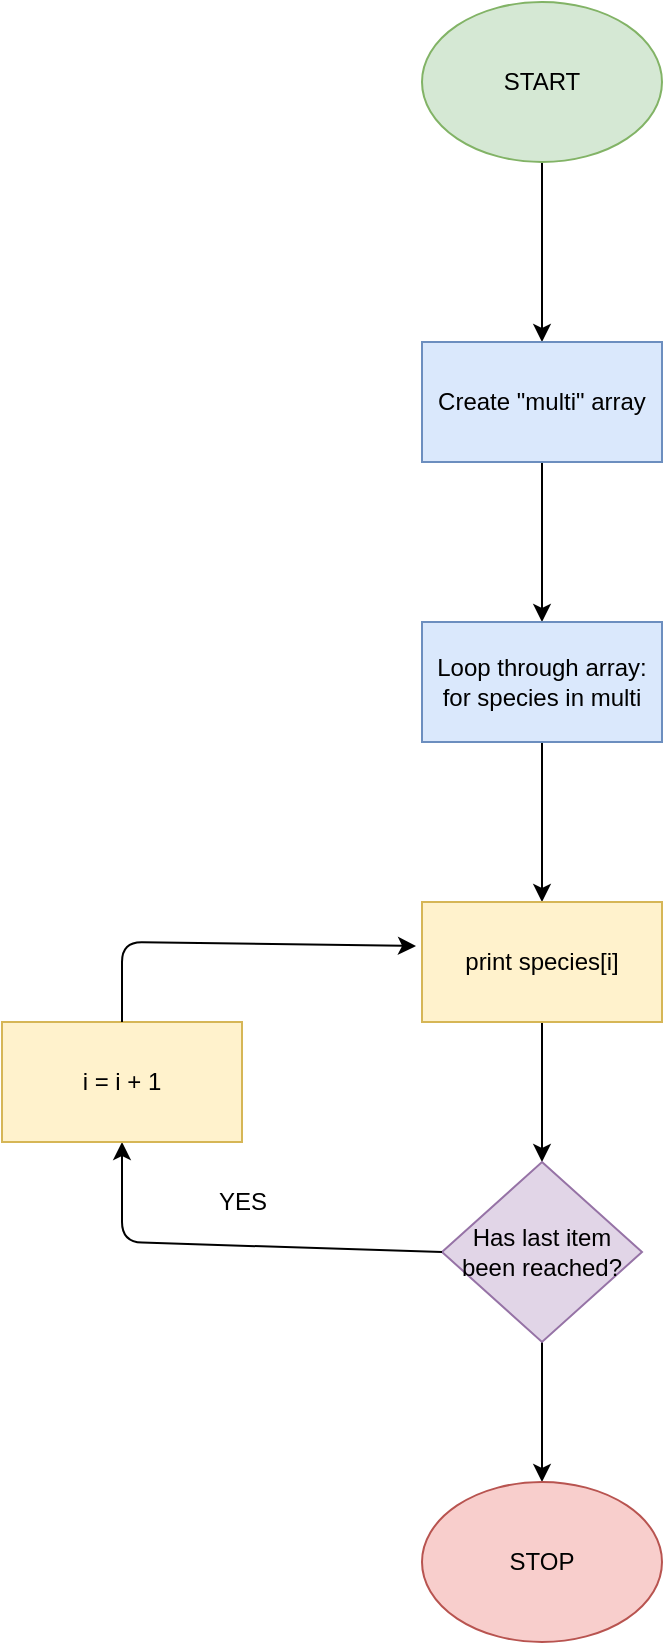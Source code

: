 <mxfile version="13.8.0" type="github">
  <diagram id="k_yRpn7Xuef7h11wH7Zj" name="Page-1">
    <mxGraphModel dx="733" dy="481" grid="1" gridSize="10" guides="1" tooltips="1" connect="1" arrows="1" fold="1" page="1" pageScale="1" pageWidth="827" pageHeight="1169" math="0" shadow="0">
      <root>
        <mxCell id="0" />
        <mxCell id="1" parent="0" />
        <mxCell id="WxcKP5KGB_8PCQVD8CTg-5" value="" style="edgeStyle=orthogonalEdgeStyle;rounded=0;orthogonalLoop=1;jettySize=auto;html=1;" edge="1" parent="1" source="WxcKP5KGB_8PCQVD8CTg-3" target="WxcKP5KGB_8PCQVD8CTg-4">
          <mxGeometry relative="1" as="geometry" />
        </mxCell>
        <mxCell id="WxcKP5KGB_8PCQVD8CTg-3" value="START" style="ellipse;whiteSpace=wrap;html=1;fillColor=#d5e8d4;strokeColor=#82b366;" vertex="1" parent="1">
          <mxGeometry x="350" y="450" width="120" height="80" as="geometry" />
        </mxCell>
        <mxCell id="WxcKP5KGB_8PCQVD8CTg-7" value="" style="edgeStyle=orthogonalEdgeStyle;rounded=0;orthogonalLoop=1;jettySize=auto;html=1;" edge="1" parent="1" source="WxcKP5KGB_8PCQVD8CTg-4" target="WxcKP5KGB_8PCQVD8CTg-6">
          <mxGeometry relative="1" as="geometry" />
        </mxCell>
        <mxCell id="WxcKP5KGB_8PCQVD8CTg-4" value="Create &quot;multi&quot; array" style="whiteSpace=wrap;html=1;fillColor=#dae8fc;strokeColor=#6c8ebf;" vertex="1" parent="1">
          <mxGeometry x="350" y="620" width="120" height="60" as="geometry" />
        </mxCell>
        <mxCell id="WxcKP5KGB_8PCQVD8CTg-9" value="" style="edgeStyle=orthogonalEdgeStyle;rounded=0;orthogonalLoop=1;jettySize=auto;html=1;" edge="1" parent="1" source="WxcKP5KGB_8PCQVD8CTg-6" target="WxcKP5KGB_8PCQVD8CTg-8">
          <mxGeometry relative="1" as="geometry" />
        </mxCell>
        <mxCell id="WxcKP5KGB_8PCQVD8CTg-6" value="Loop through array:&lt;br&gt;for species in multi" style="whiteSpace=wrap;html=1;fillColor=#dae8fc;strokeColor=#6c8ebf;" vertex="1" parent="1">
          <mxGeometry x="350" y="760" width="120" height="60" as="geometry" />
        </mxCell>
        <mxCell id="WxcKP5KGB_8PCQVD8CTg-11" value="" style="edgeStyle=orthogonalEdgeStyle;rounded=0;orthogonalLoop=1;jettySize=auto;html=1;" edge="1" parent="1" source="WxcKP5KGB_8PCQVD8CTg-8" target="WxcKP5KGB_8PCQVD8CTg-10">
          <mxGeometry relative="1" as="geometry" />
        </mxCell>
        <mxCell id="WxcKP5KGB_8PCQVD8CTg-8" value="print species[i]" style="whiteSpace=wrap;html=1;fillColor=#fff2cc;strokeColor=#d6b656;" vertex="1" parent="1">
          <mxGeometry x="350" y="900" width="120" height="60" as="geometry" />
        </mxCell>
        <mxCell id="WxcKP5KGB_8PCQVD8CTg-13" value="" style="edgeStyle=orthogonalEdgeStyle;rounded=0;orthogonalLoop=1;jettySize=auto;html=1;" edge="1" parent="1" source="WxcKP5KGB_8PCQVD8CTg-10" target="WxcKP5KGB_8PCQVD8CTg-12">
          <mxGeometry relative="1" as="geometry" />
        </mxCell>
        <mxCell id="WxcKP5KGB_8PCQVD8CTg-10" value="Has last item been reached?" style="rhombus;whiteSpace=wrap;html=1;fillColor=#e1d5e7;strokeColor=#9673a6;" vertex="1" parent="1">
          <mxGeometry x="360" y="1030" width="100" height="90" as="geometry" />
        </mxCell>
        <mxCell id="WxcKP5KGB_8PCQVD8CTg-12" value="STOP" style="ellipse;whiteSpace=wrap;html=1;fillColor=#f8cecc;strokeColor=#b85450;" vertex="1" parent="1">
          <mxGeometry x="350" y="1190" width="120" height="80" as="geometry" />
        </mxCell>
        <mxCell id="WxcKP5KGB_8PCQVD8CTg-14" value="" style="endArrow=classic;html=1;exitX=0;exitY=0.5;exitDx=0;exitDy=0;" edge="1" parent="1" source="WxcKP5KGB_8PCQVD8CTg-10" target="WxcKP5KGB_8PCQVD8CTg-17">
          <mxGeometry width="50" height="50" relative="1" as="geometry">
            <mxPoint x="140" y="1080" as="sourcePoint" />
            <mxPoint x="200" y="980" as="targetPoint" />
            <Array as="points">
              <mxPoint x="200" y="1070" />
            </Array>
          </mxGeometry>
        </mxCell>
        <mxCell id="WxcKP5KGB_8PCQVD8CTg-16" value="YES" style="text;html=1;align=center;verticalAlign=middle;resizable=0;points=[];autosize=1;" vertex="1" parent="1">
          <mxGeometry x="240" y="1040" width="40" height="20" as="geometry" />
        </mxCell>
        <mxCell id="WxcKP5KGB_8PCQVD8CTg-17" value="i = i + 1" style="rounded=0;whiteSpace=wrap;html=1;fillColor=#fff2cc;strokeColor=#d6b656;" vertex="1" parent="1">
          <mxGeometry x="140" y="960" width="120" height="60" as="geometry" />
        </mxCell>
        <mxCell id="WxcKP5KGB_8PCQVD8CTg-18" value="" style="endArrow=classic;html=1;entryX=-0.025;entryY=0.367;entryDx=0;entryDy=0;entryPerimeter=0;" edge="1" parent="1" target="WxcKP5KGB_8PCQVD8CTg-8">
          <mxGeometry width="50" height="50" relative="1" as="geometry">
            <mxPoint x="200" y="960" as="sourcePoint" />
            <mxPoint x="250" y="910" as="targetPoint" />
            <Array as="points">
              <mxPoint x="200" y="920" />
            </Array>
          </mxGeometry>
        </mxCell>
      </root>
    </mxGraphModel>
  </diagram>
</mxfile>
